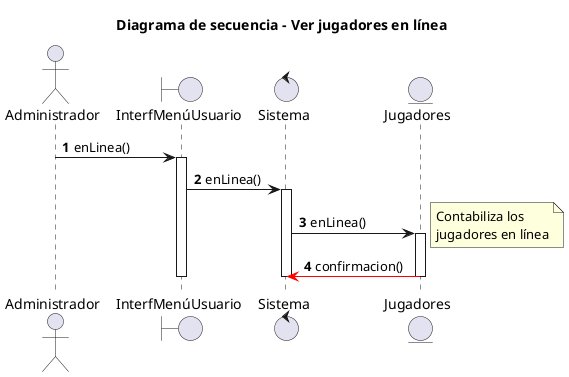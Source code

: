 @startuml
title Diagrama de secuencia - Ver jugadores en línea
autonumber
actor Administrador
boundary InterfMenúUsuario
control Sistema
entity Jugadores

Administrador -> InterfMenúUsuario : enLinea()
activate InterfMenúUsuario
InterfMenúUsuario -> Sistema : enLinea()
activate Sistema
Sistema -> Jugadores : enLinea()
note right 
Contabiliza los
jugadores en línea
end note
activate Jugadores
Jugadores -[#red]> Sistema : confirmacion()

deactivate Jugadores
deactivate Sistema
deactivate InterfMenúUsuario

@enduml